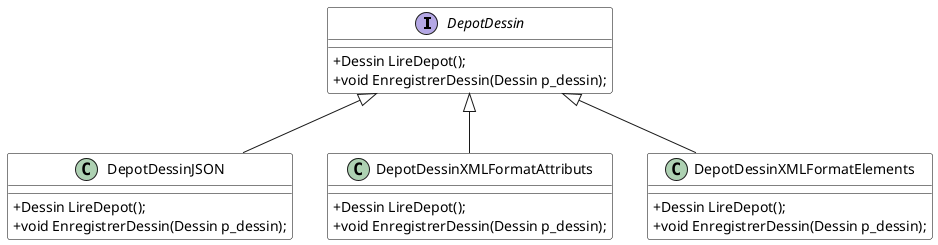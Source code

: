 @startuml DiagDepot

skinparam classAttributeIconSize 0
skinparam class {
    BackgroundColor White
    BorderColor #000
}

DepotDessin <|-- DepotDessinJSON
DepotDessin <|-- DepotDessinXMLFormatAttributs
DepotDessin <|-- DepotDessinXMLFormatElements

interface DepotDessin {
    + Dessin LireDepot();
    + void EnregistrerDessin(Dessin p_dessin);
}

class DepotDessinXMLFormatAttributs {
    + Dessin LireDepot();
    + void EnregistrerDessin(Dessin p_dessin);
}

class DepotDessinJSON {
    + Dessin LireDepot();
    + void EnregistrerDessin(Dessin p_dessin);
}

class DepotDessinXMLFormatElements {
    + Dessin LireDepot();
    + void EnregistrerDessin(Dessin p_dessin);
}

@enduml